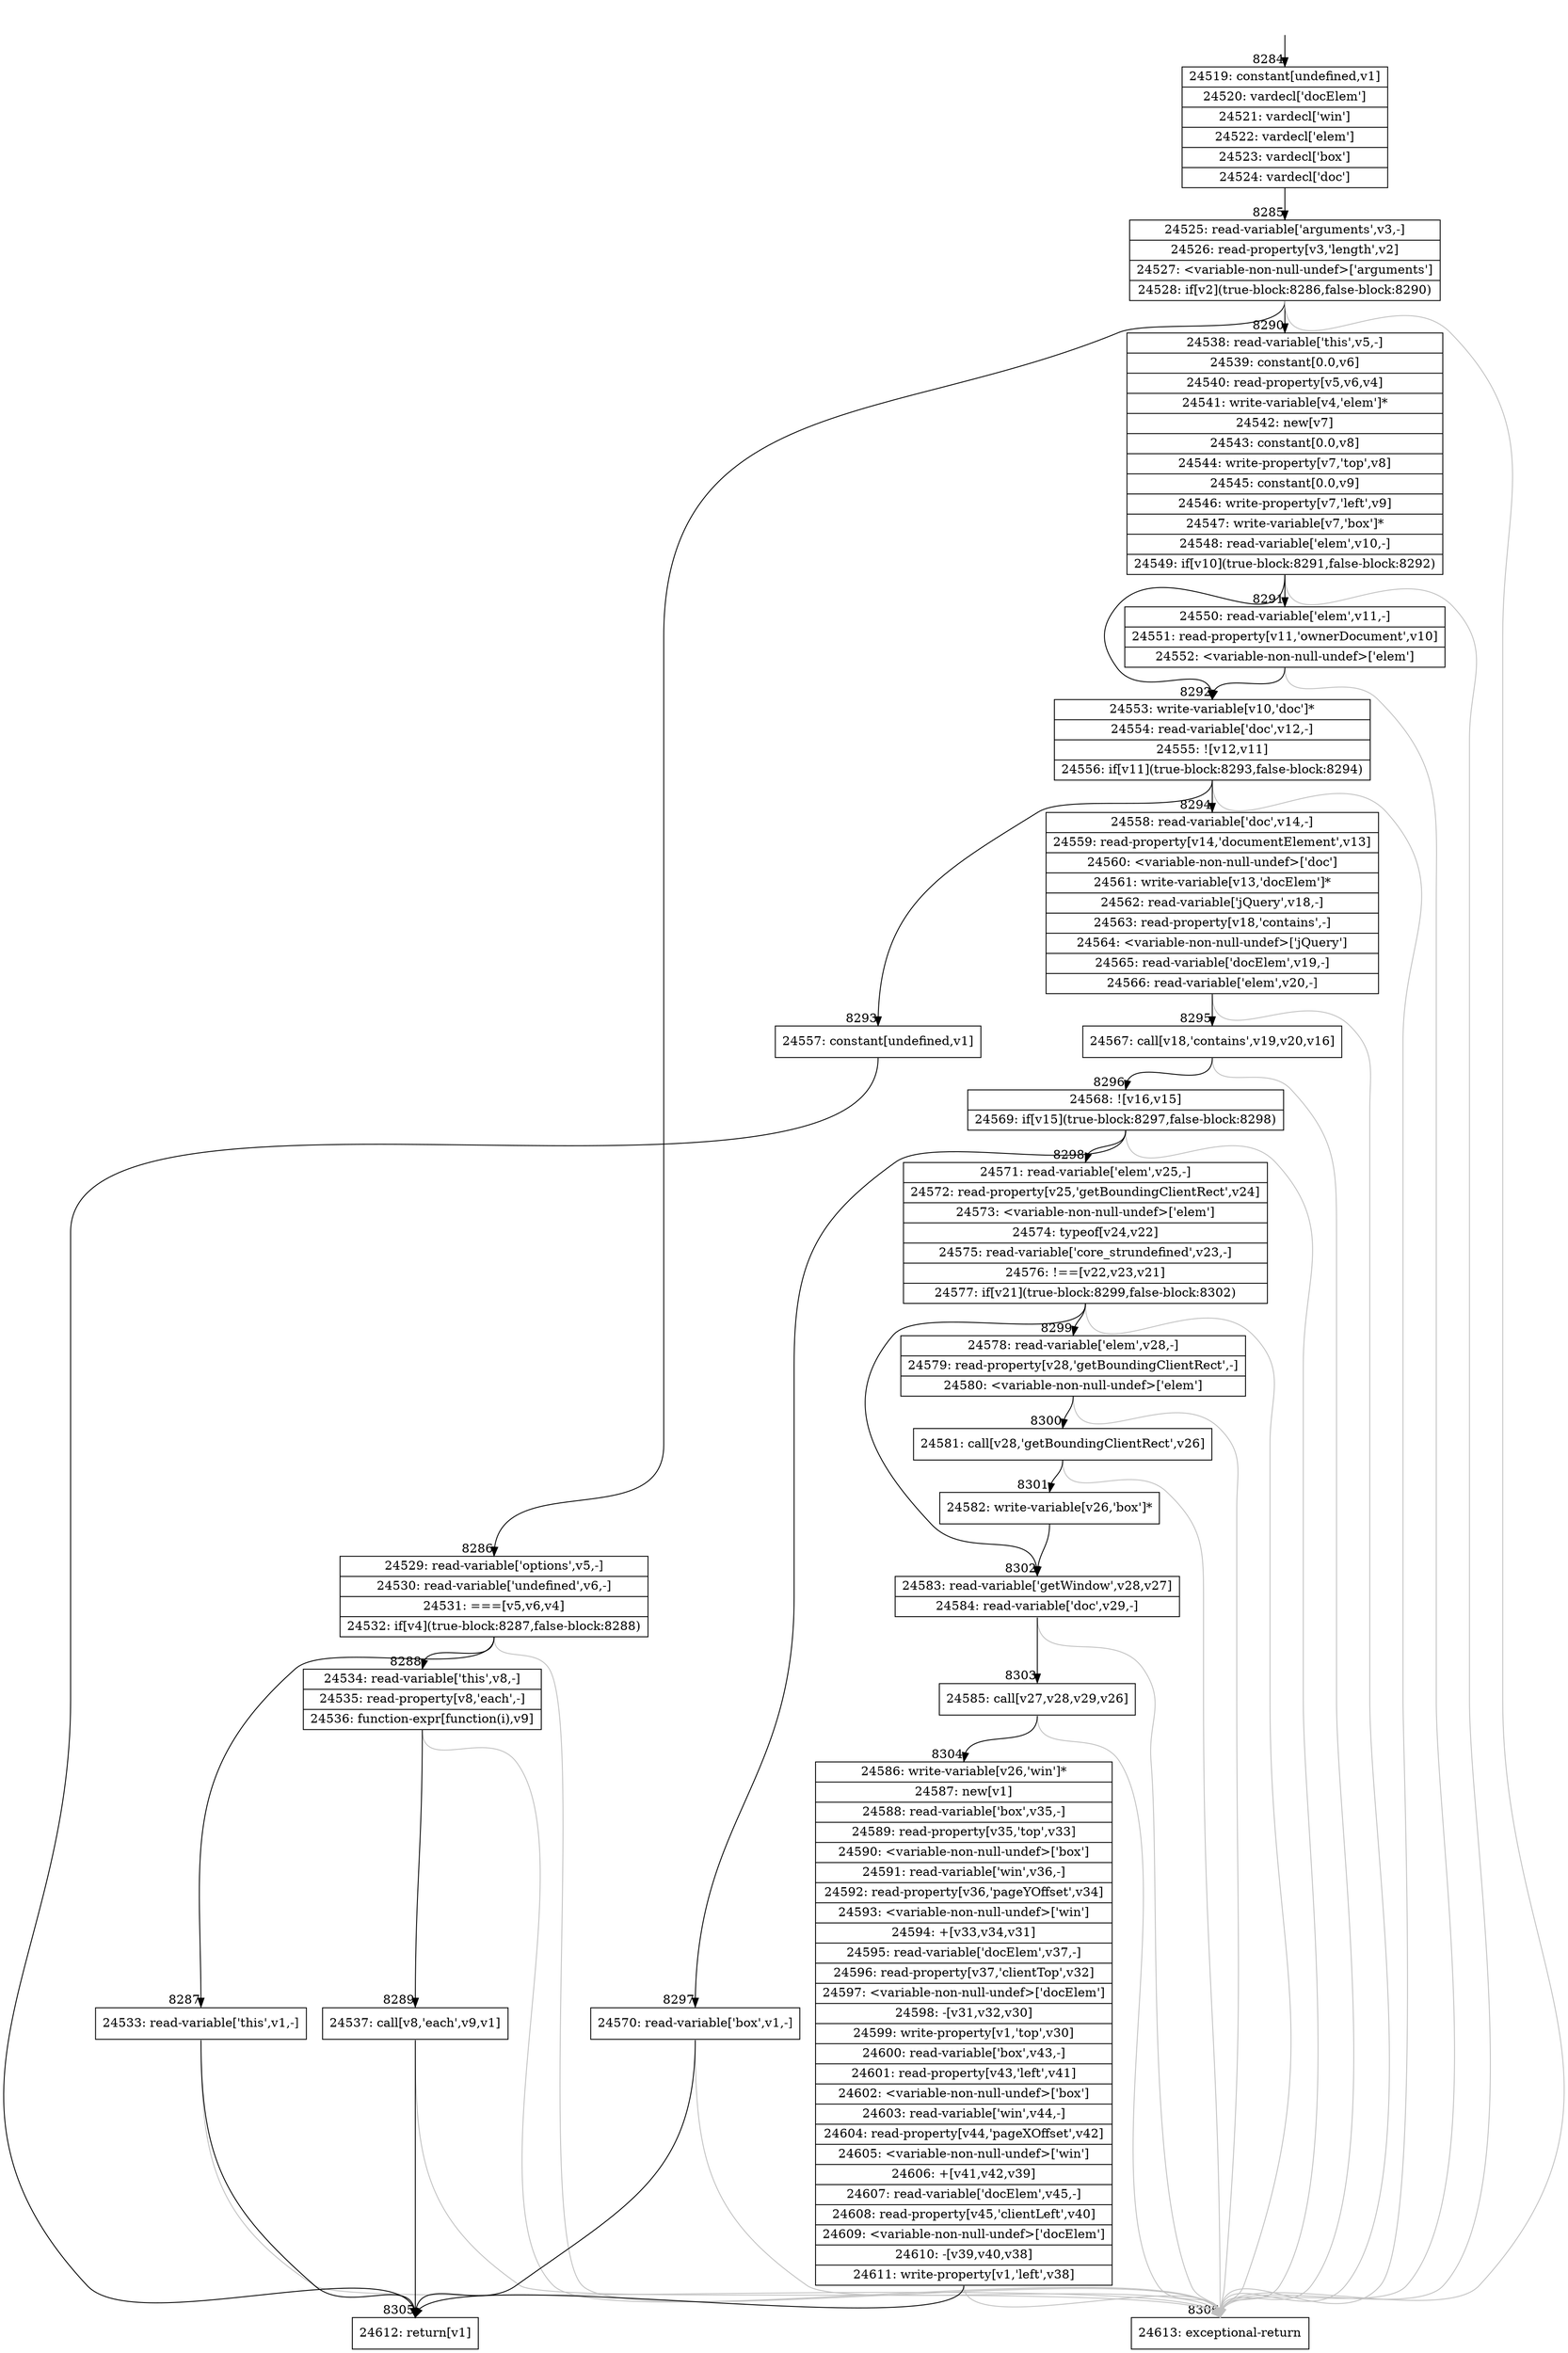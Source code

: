 digraph {
rankdir="TD"
BB_entry535[shape=none,label=""];
BB_entry535 -> BB8284 [tailport=s, headport=n, headlabel="    8284"]
BB8284 [shape=record label="{24519: constant[undefined,v1]|24520: vardecl['docElem']|24521: vardecl['win']|24522: vardecl['elem']|24523: vardecl['box']|24524: vardecl['doc']}" ] 
BB8284 -> BB8285 [tailport=s, headport=n, headlabel="      8285"]
BB8285 [shape=record label="{24525: read-variable['arguments',v3,-]|24526: read-property[v3,'length',v2]|24527: \<variable-non-null-undef\>['arguments']|24528: if[v2](true-block:8286,false-block:8290)}" ] 
BB8285 -> BB8286 [tailport=s, headport=n, headlabel="      8286"]
BB8285 -> BB8290 [tailport=s, headport=n, headlabel="      8290"]
BB8285 -> BB8306 [tailport=s, headport=n, color=gray, headlabel="      8306"]
BB8286 [shape=record label="{24529: read-variable['options',v5,-]|24530: read-variable['undefined',v6,-]|24531: ===[v5,v6,v4]|24532: if[v4](true-block:8287,false-block:8288)}" ] 
BB8286 -> BB8287 [tailport=s, headport=n, headlabel="      8287"]
BB8286 -> BB8288 [tailport=s, headport=n, headlabel="      8288"]
BB8286 -> BB8306 [tailport=s, headport=n, color=gray]
BB8287 [shape=record label="{24533: read-variable['this',v1,-]}" ] 
BB8287 -> BB8305 [tailport=s, headport=n, headlabel="      8305"]
BB8287 -> BB8306 [tailport=s, headport=n, color=gray]
BB8288 [shape=record label="{24534: read-variable['this',v8,-]|24535: read-property[v8,'each',-]|24536: function-expr[function(i),v9]}" ] 
BB8288 -> BB8289 [tailport=s, headport=n, headlabel="      8289"]
BB8288 -> BB8306 [tailport=s, headport=n, color=gray]
BB8289 [shape=record label="{24537: call[v8,'each',v9,v1]}" ] 
BB8289 -> BB8305 [tailport=s, headport=n]
BB8289 -> BB8306 [tailport=s, headport=n, color=gray]
BB8290 [shape=record label="{24538: read-variable['this',v5,-]|24539: constant[0.0,v6]|24540: read-property[v5,v6,v4]|24541: write-variable[v4,'elem']*|24542: new[v7]|24543: constant[0.0,v8]|24544: write-property[v7,'top',v8]|24545: constant[0.0,v9]|24546: write-property[v7,'left',v9]|24547: write-variable[v7,'box']*|24548: read-variable['elem',v10,-]|24549: if[v10](true-block:8291,false-block:8292)}" ] 
BB8290 -> BB8292 [tailport=s, headport=n, headlabel="      8292"]
BB8290 -> BB8291 [tailport=s, headport=n, headlabel="      8291"]
BB8290 -> BB8306 [tailport=s, headport=n, color=gray]
BB8291 [shape=record label="{24550: read-variable['elem',v11,-]|24551: read-property[v11,'ownerDocument',v10]|24552: \<variable-non-null-undef\>['elem']}" ] 
BB8291 -> BB8292 [tailport=s, headport=n]
BB8291 -> BB8306 [tailport=s, headport=n, color=gray]
BB8292 [shape=record label="{24553: write-variable[v10,'doc']*|24554: read-variable['doc',v12,-]|24555: ![v12,v11]|24556: if[v11](true-block:8293,false-block:8294)}" ] 
BB8292 -> BB8293 [tailport=s, headport=n, headlabel="      8293"]
BB8292 -> BB8294 [tailport=s, headport=n, headlabel="      8294"]
BB8292 -> BB8306 [tailport=s, headport=n, color=gray]
BB8293 [shape=record label="{24557: constant[undefined,v1]}" ] 
BB8293 -> BB8305 [tailport=s, headport=n]
BB8294 [shape=record label="{24558: read-variable['doc',v14,-]|24559: read-property[v14,'documentElement',v13]|24560: \<variable-non-null-undef\>['doc']|24561: write-variable[v13,'docElem']*|24562: read-variable['jQuery',v18,-]|24563: read-property[v18,'contains',-]|24564: \<variable-non-null-undef\>['jQuery']|24565: read-variable['docElem',v19,-]|24566: read-variable['elem',v20,-]}" ] 
BB8294 -> BB8295 [tailport=s, headport=n, headlabel="      8295"]
BB8294 -> BB8306 [tailport=s, headport=n, color=gray]
BB8295 [shape=record label="{24567: call[v18,'contains',v19,v20,v16]}" ] 
BB8295 -> BB8296 [tailport=s, headport=n, headlabel="      8296"]
BB8295 -> BB8306 [tailport=s, headport=n, color=gray]
BB8296 [shape=record label="{24568: ![v16,v15]|24569: if[v15](true-block:8297,false-block:8298)}" ] 
BB8296 -> BB8297 [tailport=s, headport=n, headlabel="      8297"]
BB8296 -> BB8298 [tailport=s, headport=n, headlabel="      8298"]
BB8296 -> BB8306 [tailport=s, headport=n, color=gray]
BB8297 [shape=record label="{24570: read-variable['box',v1,-]}" ] 
BB8297 -> BB8305 [tailport=s, headport=n]
BB8297 -> BB8306 [tailport=s, headport=n, color=gray]
BB8298 [shape=record label="{24571: read-variable['elem',v25,-]|24572: read-property[v25,'getBoundingClientRect',v24]|24573: \<variable-non-null-undef\>['elem']|24574: typeof[v24,v22]|24575: read-variable['core_strundefined',v23,-]|24576: !==[v22,v23,v21]|24577: if[v21](true-block:8299,false-block:8302)}" ] 
BB8298 -> BB8299 [tailport=s, headport=n, headlabel="      8299"]
BB8298 -> BB8302 [tailport=s, headport=n, headlabel="      8302"]
BB8298 -> BB8306 [tailport=s, headport=n, color=gray]
BB8299 [shape=record label="{24578: read-variable['elem',v28,-]|24579: read-property[v28,'getBoundingClientRect',-]|24580: \<variable-non-null-undef\>['elem']}" ] 
BB8299 -> BB8300 [tailport=s, headport=n, headlabel="      8300"]
BB8299 -> BB8306 [tailport=s, headport=n, color=gray]
BB8300 [shape=record label="{24581: call[v28,'getBoundingClientRect',v26]}" ] 
BB8300 -> BB8301 [tailport=s, headport=n, headlabel="      8301"]
BB8300 -> BB8306 [tailport=s, headport=n, color=gray]
BB8301 [shape=record label="{24582: write-variable[v26,'box']*}" ] 
BB8301 -> BB8302 [tailport=s, headport=n]
BB8302 [shape=record label="{24583: read-variable['getWindow',v28,v27]|24584: read-variable['doc',v29,-]}" ] 
BB8302 -> BB8303 [tailport=s, headport=n, headlabel="      8303"]
BB8302 -> BB8306 [tailport=s, headport=n, color=gray]
BB8303 [shape=record label="{24585: call[v27,v28,v29,v26]}" ] 
BB8303 -> BB8304 [tailport=s, headport=n, headlabel="      8304"]
BB8303 -> BB8306 [tailport=s, headport=n, color=gray]
BB8304 [shape=record label="{24586: write-variable[v26,'win']*|24587: new[v1]|24588: read-variable['box',v35,-]|24589: read-property[v35,'top',v33]|24590: \<variable-non-null-undef\>['box']|24591: read-variable['win',v36,-]|24592: read-property[v36,'pageYOffset',v34]|24593: \<variable-non-null-undef\>['win']|24594: +[v33,v34,v31]|24595: read-variable['docElem',v37,-]|24596: read-property[v37,'clientTop',v32]|24597: \<variable-non-null-undef\>['docElem']|24598: -[v31,v32,v30]|24599: write-property[v1,'top',v30]|24600: read-variable['box',v43,-]|24601: read-property[v43,'left',v41]|24602: \<variable-non-null-undef\>['box']|24603: read-variable['win',v44,-]|24604: read-property[v44,'pageXOffset',v42]|24605: \<variable-non-null-undef\>['win']|24606: +[v41,v42,v39]|24607: read-variable['docElem',v45,-]|24608: read-property[v45,'clientLeft',v40]|24609: \<variable-non-null-undef\>['docElem']|24610: -[v39,v40,v38]|24611: write-property[v1,'left',v38]}" ] 
BB8304 -> BB8305 [tailport=s, headport=n]
BB8304 -> BB8306 [tailport=s, headport=n, color=gray]
BB8305 [shape=record label="{24612: return[v1]}" ] 
BB8306 [shape=record label="{24613: exceptional-return}" ] 
}
